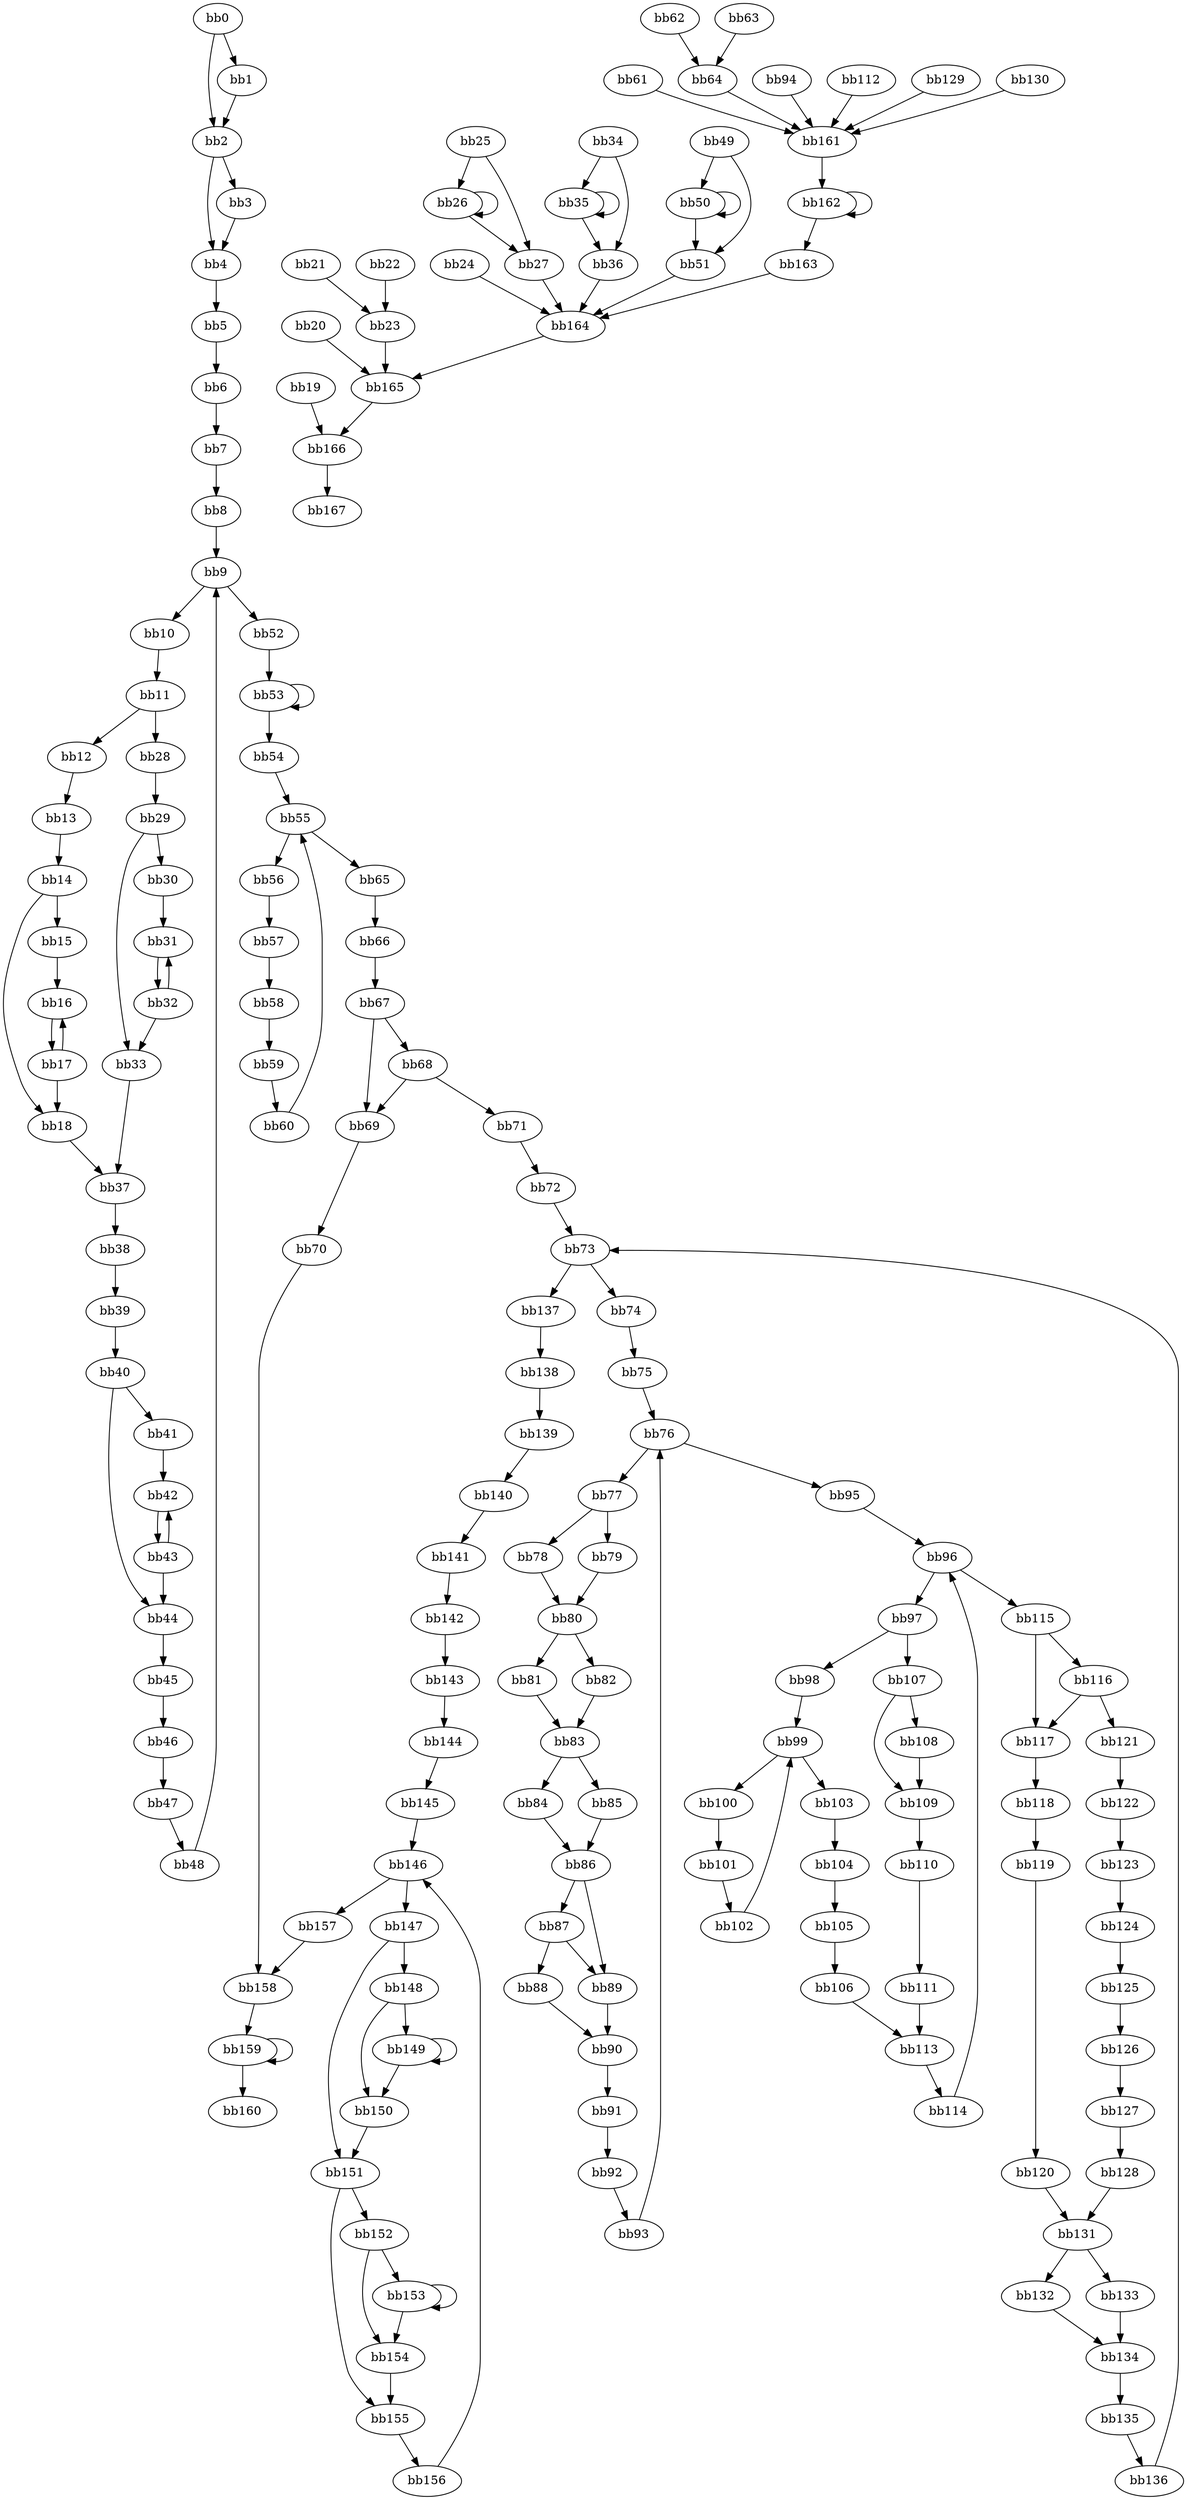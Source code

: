 digraph cfg {
v0 [label = "bb0"];
v1 [label = "bb1"];
v2 [label = "bb2"];
v3 [label = "bb3"];
v4 [label = "bb4"];
v5 [label = "bb5"];
v6 [label = "bb6"];
v7 [label = "bb7"];
v8 [label = "bb8"];
v9 [label = "bb9"];
v10 [label = "bb10"];
v11 [label = "bb11"];
v12 [label = "bb12"];
v13 [label = "bb13"];
v14 [label = "bb14"];
v15 [label = "bb15"];
v16 [label = "bb16"];
v17 [label = "bb17"];
v18 [label = "bb18"];
v19 [label = "bb19"];
v20 [label = "bb20"];
v21 [label = "bb21"];
v22 [label = "bb22"];
v23 [label = "bb23"];
v24 [label = "bb24"];
v25 [label = "bb25"];
v26 [label = "bb26"];
v27 [label = "bb27"];
v28 [label = "bb28"];
v29 [label = "bb29"];
v30 [label = "bb30"];
v31 [label = "bb31"];
v32 [label = "bb32"];
v33 [label = "bb33"];
v34 [label = "bb34"];
v35 [label = "bb35"];
v36 [label = "bb36"];
v37 [label = "bb37"];
v38 [label = "bb38"];
v39 [label = "bb39"];
v40 [label = "bb40"];
v41 [label = "bb41"];
v42 [label = "bb42"];
v43 [label = "bb43"];
v44 [label = "bb44"];
v45 [label = "bb45"];
v46 [label = "bb46"];
v47 [label = "bb47"];
v48 [label = "bb48"];
v49 [label = "bb49"];
v50 [label = "bb50"];
v51 [label = "bb51"];
v52 [label = "bb52"];
v53 [label = "bb53"];
v54 [label = "bb54"];
v55 [label = "bb55"];
v56 [label = "bb56"];
v57 [label = "bb57"];
v58 [label = "bb58"];
v59 [label = "bb59"];
v60 [label = "bb60"];
v61 [label = "bb61"];
v62 [label = "bb62"];
v63 [label = "bb63"];
v64 [label = "bb64"];
v65 [label = "bb65"];
v66 [label = "bb66"];
v67 [label = "bb67"];
v68 [label = "bb68"];
v69 [label = "bb69"];
v70 [label = "bb70"];
v71 [label = "bb71"];
v72 [label = "bb72"];
v73 [label = "bb73"];
v74 [label = "bb74"];
v75 [label = "bb75"];
v76 [label = "bb76"];
v77 [label = "bb77"];
v78 [label = "bb78"];
v79 [label = "bb79"];
v80 [label = "bb80"];
v81 [label = "bb81"];
v82 [label = "bb82"];
v83 [label = "bb83"];
v84 [label = "bb84"];
v85 [label = "bb85"];
v86 [label = "bb86"];
v87 [label = "bb87"];
v88 [label = "bb88"];
v89 [label = "bb89"];
v90 [label = "bb90"];
v91 [label = "bb91"];
v92 [label = "bb92"];
v93 [label = "bb93"];
v94 [label = "bb94"];
v95 [label = "bb95"];
v96 [label = "bb96"];
v97 [label = "bb97"];
v98 [label = "bb98"];
v99 [label = "bb99"];
v100 [label = "bb100"];
v101 [label = "bb101"];
v102 [label = "bb102"];
v103 [label = "bb103"];
v104 [label = "bb104"];
v105 [label = "bb105"];
v106 [label = "bb106"];
v107 [label = "bb107"];
v108 [label = "bb108"];
v109 [label = "bb109"];
v110 [label = "bb110"];
v111 [label = "bb111"];
v112 [label = "bb112"];
v113 [label = "bb113"];
v114 [label = "bb114"];
v115 [label = "bb115"];
v116 [label = "bb116"];
v117 [label = "bb117"];
v118 [label = "bb118"];
v119 [label = "bb119"];
v120 [label = "bb120"];
v121 [label = "bb121"];
v122 [label = "bb122"];
v123 [label = "bb123"];
v124 [label = "bb124"];
v125 [label = "bb125"];
v126 [label = "bb126"];
v127 [label = "bb127"];
v128 [label = "bb128"];
v129 [label = "bb129"];
v130 [label = "bb130"];
v131 [label = "bb131"];
v132 [label = "bb132"];
v133 [label = "bb133"];
v134 [label = "bb134"];
v135 [label = "bb135"];
v136 [label = "bb136"];
v137 [label = "bb137"];
v138 [label = "bb138"];
v139 [label = "bb139"];
v140 [label = "bb140"];
v141 [label = "bb141"];
v142 [label = "bb142"];
v143 [label = "bb143"];
v144 [label = "bb144"];
v145 [label = "bb145"];
v146 [label = "bb146"];
v147 [label = "bb147"];
v148 [label = "bb148"];
v149 [label = "bb149"];
v150 [label = "bb150"];
v151 [label = "bb151"];
v152 [label = "bb152"];
v153 [label = "bb153"];
v154 [label = "bb154"];
v155 [label = "bb155"];
v156 [label = "bb156"];
v157 [label = "bb157"];
v158 [label = "bb158"];
v159 [label = "bb159"];
v160 [label = "bb160"];
v161 [label = "bb161"];
v162 [label = "bb162"];
v163 [label = "bb163"];
v164 [label = "bb164"];
v165 [label = "bb165"];
v166 [label = "bb166"];
v167 [label = "bb167"];
v0 -> v1;
v0 -> v2;
v1 -> v2;
v2 -> v4;
v2 -> v3;
v3 -> v4;
v4 -> v5;
v5 -> v6;
v6 -> v7;
v7 -> v8;
v8 -> v9;
v9 -> v10;
v9 -> v52;
v10 -> v11;
v11 -> v12;
v11 -> v28;
v12 -> v13;
v13 -> v14;
v14 -> v18;
v14 -> v15;
v15 -> v16;
v16 -> v17;
v17 -> v18;
v17 -> v16;
v18 -> v37;
v19 -> v166;
v20 -> v165;
v21 -> v23;
v22 -> v23;
v23 -> v165;
v24 -> v164;
v25 -> v27;
v25 -> v26;
v26 -> v27;
v26 -> v26;
v27 -> v164;
v28 -> v29;
v29 -> v33;
v29 -> v30;
v30 -> v31;
v31 -> v32;
v32 -> v33;
v32 -> v31;
v33 -> v37;
v34 -> v36;
v34 -> v35;
v35 -> v36;
v35 -> v35;
v36 -> v164;
v37 -> v38;
v38 -> v39;
v39 -> v40;
v40 -> v44;
v40 -> v41;
v41 -> v42;
v42 -> v43;
v43 -> v44;
v43 -> v42;
v44 -> v45;
v45 -> v46;
v46 -> v47;
v47 -> v48;
v48 -> v9;
v49 -> v51;
v49 -> v50;
v50 -> v51;
v50 -> v50;
v51 -> v164;
v52 -> v53;
v53 -> v54;
v53 -> v53;
v54 -> v55;
v55 -> v56;
v55 -> v65;
v56 -> v57;
v57 -> v58;
v58 -> v59;
v59 -> v60;
v60 -> v55;
v61 -> v161;
v62 -> v64;
v63 -> v64;
v64 -> v161;
v65 -> v66;
v66 -> v67;
v67 -> v69;
v67 -> v68;
v68 -> v69;
v68 -> v71;
v69 -> v70;
v70 -> v158;
v71 -> v72;
v72 -> v73;
v73 -> v74;
v73 -> v137;
v74 -> v75;
v75 -> v76;
v76 -> v77;
v76 -> v95;
v77 -> v78;
v77 -> v79;
v78 -> v80;
v79 -> v80;
v80 -> v82;
v80 -> v81;
v81 -> v83;
v82 -> v83;
v83 -> v84;
v83 -> v85;
v84 -> v86;
v85 -> v86;
v86 -> v87;
v86 -> v89;
v87 -> v89;
v87 -> v88;
v88 -> v90;
v89 -> v90;
v90 -> v91;
v91 -> v92;
v92 -> v93;
v93 -> v76;
v94 -> v161;
v95 -> v96;
v96 -> v97;
v96 -> v115;
v97 -> v107;
v97 -> v98;
v98 -> v99;
v99 -> v100;
v99 -> v103;
v100 -> v101;
v101 -> v102;
v102 -> v99;
v103 -> v104;
v104 -> v105;
v105 -> v106;
v106 -> v113;
v107 -> v108;
v107 -> v109;
v108 -> v109;
v109 -> v110;
v110 -> v111;
v111 -> v113;
v112 -> v161;
v113 -> v114;
v114 -> v96;
v115 -> v116;
v115 -> v117;
v116 -> v121;
v116 -> v117;
v117 -> v118;
v118 -> v119;
v119 -> v120;
v120 -> v131;
v121 -> v122;
v122 -> v123;
v123 -> v124;
v124 -> v125;
v125 -> v126;
v126 -> v127;
v127 -> v128;
v128 -> v131;
v129 -> v161;
v130 -> v161;
v131 -> v132;
v131 -> v133;
v132 -> v134;
v133 -> v134;
v134 -> v135;
v135 -> v136;
v136 -> v73;
v137 -> v138;
v138 -> v139;
v139 -> v140;
v140 -> v141;
v141 -> v142;
v142 -> v143;
v143 -> v144;
v144 -> v145;
v145 -> v146;
v146 -> v147;
v146 -> v157;
v147 -> v151;
v147 -> v148;
v148 -> v150;
v148 -> v149;
v149 -> v150;
v149 -> v149;
v150 -> v151;
v151 -> v155;
v151 -> v152;
v152 -> v154;
v152 -> v153;
v153 -> v154;
v153 -> v153;
v154 -> v155;
v155 -> v156;
v156 -> v146;
v157 -> v158;
v158 -> v159;
v159 -> v160;
v159 -> v159;
v161 -> v162;
v162 -> v163;
v162 -> v162;
v163 -> v164;
v164 -> v165;
v165 -> v166;
v166 -> v167;
}
